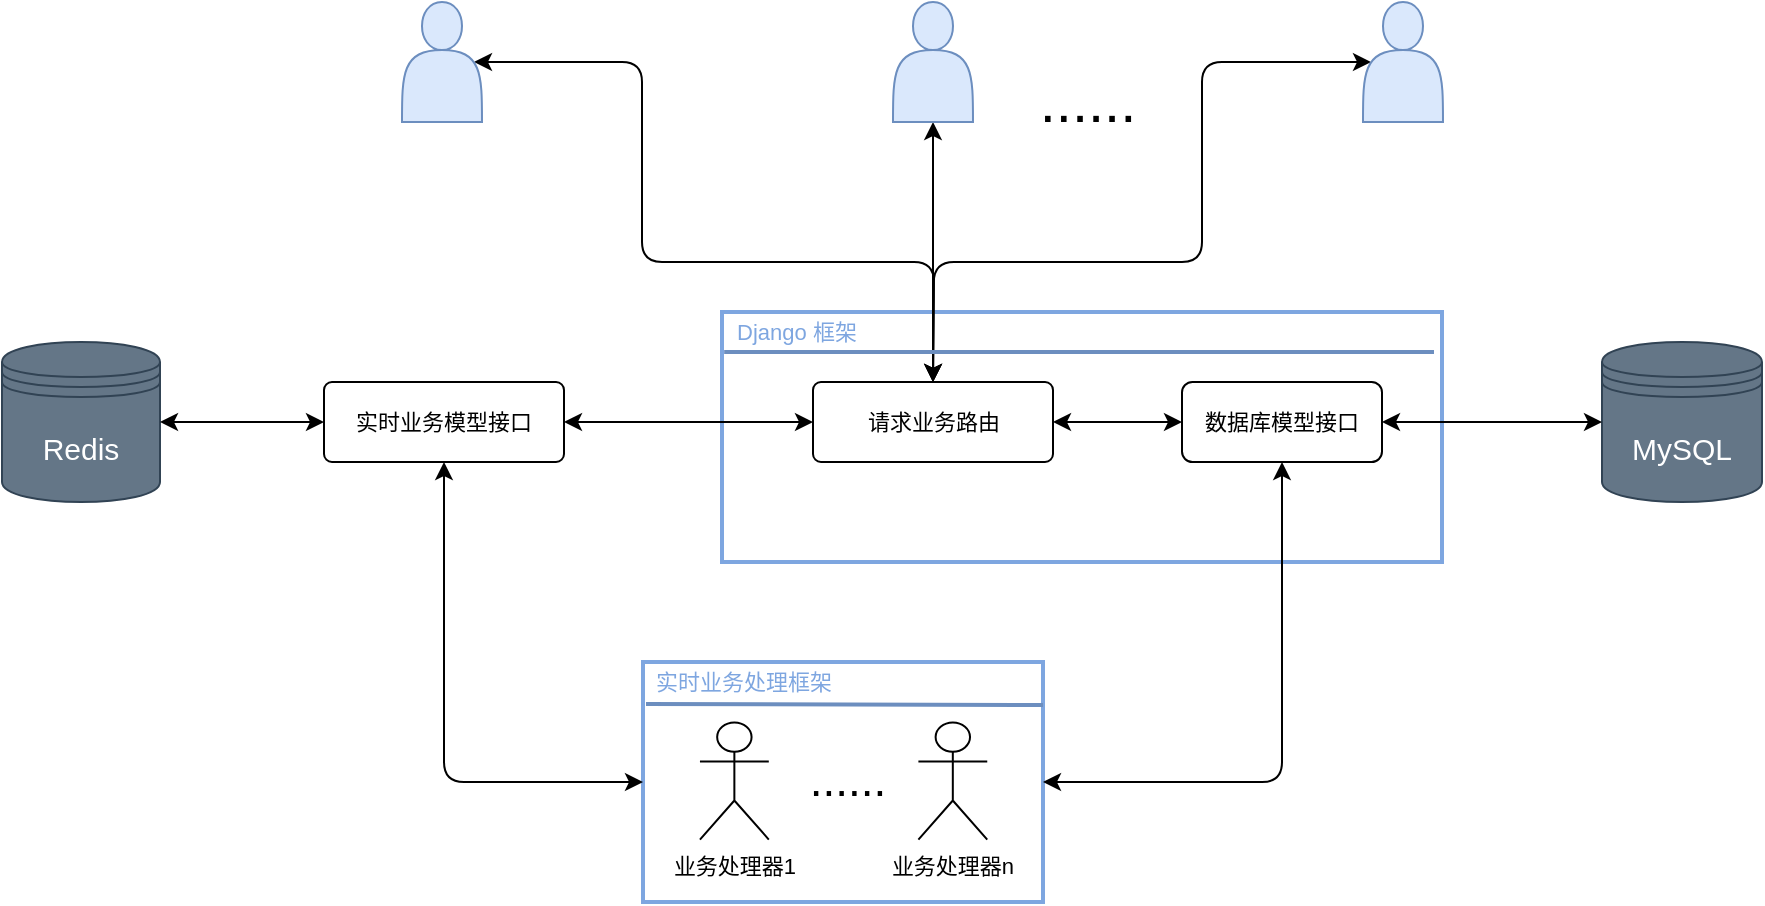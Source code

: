<mxfile version="11.2.1" type="github" pages="3"><diagram id="PU90rayw9M0Y2vhDtKq5" name="系统整体框架"><mxGraphModel dx="1186" dy="706" grid="1" gridSize="10" guides="1" tooltips="1" connect="1" arrows="1" fold="1" page="1" pageScale="1" pageWidth="1169" pageHeight="827" math="0" shadow="0"><root><mxCell id="0"/><mxCell id="1" parent="0"/><mxCell id="G12tujYlotifGyIPjRLb-15" value="" style="strokeWidth=2;whiteSpace=wrap;html=1;align=center;fontSize=15;strokeColor=#7EA6E0;" parent="1" vertex="1"><mxGeometry x="400" y="225" width="360" height="125" as="geometry"/></mxCell><mxCell id="G12tujYlotifGyIPjRLb-20" value="MySQL" style="shape=datastore;whiteSpace=wrap;html=1;fontSize=15;fillColor=#647687;strokeColor=#314354;fontColor=#ffffff;" parent="1" vertex="1"><mxGeometry x="840" y="240" width="80" height="80" as="geometry"/></mxCell><mxCell id="G12tujYlotifGyIPjRLb-21" value="Redis" style="shape=datastore;whiteSpace=wrap;html=1;fontSize=15;fillColor=#647687;strokeColor=#314354;fontColor=#ffffff;" parent="1" vertex="1"><mxGeometry x="40" y="240" width="79" height="80" as="geometry"/></mxCell><mxCell id="G12tujYlotifGyIPjRLb-28" value="实时业务模型接口" style="rounded=1;whiteSpace=wrap;html=1;fontSize=11;horizontal=1;arcSize=10;" parent="1" vertex="1"><mxGeometry x="201" y="260" width="120" height="40" as="geometry"/></mxCell><mxCell id="G12tujYlotifGyIPjRLb-46" value="" style="rounded=0;whiteSpace=wrap;html=1;fontSize=11;strokeColor=#7EA6E0;strokeWidth=2;" parent="1" vertex="1"><mxGeometry x="360.5" y="400" width="200" height="120" as="geometry"/></mxCell><mxCell id="G12tujYlotifGyIPjRLb-36" value="业务处理器1" style="shape=umlActor;verticalLabelPosition=bottom;labelBackgroundColor=#ffffff;verticalAlign=top;html=1;outlineConnect=0;fontSize=11;" parent="1" vertex="1"><mxGeometry x="388.974" y="430.232" width="34.425" height="58.537" as="geometry"/></mxCell><mxCell id="G12tujYlotifGyIPjRLb-41" value="业务处理器n" style="shape=umlActor;verticalLabelPosition=bottom;labelBackgroundColor=#ffffff;verticalAlign=top;html=1;outlineConnect=0;fontSize=11;" parent="1" vertex="1"><mxGeometry x="498.2" y="430.232" width="34.425" height="58.537" as="geometry"/></mxCell><mxCell id="G12tujYlotifGyIPjRLb-44" value="......" style="text;html=1;strokeColor=none;fillColor=none;align=center;verticalAlign=middle;whiteSpace=wrap;rounded=0;fontSize=23;" parent="1" vertex="1"><mxGeometry x="440.424" y="449.244" width="45.9" height="19.512" as="geometry"/></mxCell><mxCell id="G12tujYlotifGyIPjRLb-47" value="实时业务处理框架" style="text;html=1;strokeColor=none;fillColor=none;align=center;verticalAlign=middle;whiteSpace=wrap;rounded=0;fontSize=11;fontColor=#7EA6E0;" parent="1" vertex="1"><mxGeometry x="362" y="400" width="98" height="20" as="geometry"/></mxCell><mxCell id="G12tujYlotifGyIPjRLb-48" value="" style="endArrow=none;html=1;fontSize=11;entryX=1;entryY=0.179;entryDx=0;entryDy=0;entryPerimeter=0;fillColor=#dae8fc;strokeColor=#6c8ebf;strokeWidth=2;" parent="1" target="G12tujYlotifGyIPjRLb-46" edge="1"><mxGeometry width="50" height="50" relative="1" as="geometry"><mxPoint x="362" y="421" as="sourcePoint"/><mxPoint x="370.975" y="536.085" as="targetPoint"/></mxGeometry></mxCell><mxCell id="G12tujYlotifGyIPjRLb-71" value="数据库模型接口" style="rounded=1;whiteSpace=wrap;html=1;fontSize=11;horizontal=1;arcSize=13;" parent="1" vertex="1"><mxGeometry x="630" y="260" width="100" height="40" as="geometry"/></mxCell><mxCell id="G12tujYlotifGyIPjRLb-73" value="" style="endArrow=classic;startArrow=classic;html=1;fontSize=11;entryX=0.5;entryY=1;entryDx=0;entryDy=0;exitX=0;exitY=0.5;exitDx=0;exitDy=0;" parent="1" source="G12tujYlotifGyIPjRLb-46" target="G12tujYlotifGyIPjRLb-28" edge="1"><mxGeometry width="50" height="50" relative="1" as="geometry"><mxPoint x="346" y="560" as="sourcePoint"/><mxPoint x="276" y="860" as="targetPoint"/><Array as="points"><mxPoint x="261" y="460"/></Array></mxGeometry></mxCell><mxCell id="G12tujYlotifGyIPjRLb-75" value="" style="endArrow=classic;startArrow=classic;html=1;fontSize=11;entryX=1;entryY=0.5;entryDx=0;entryDy=0;exitX=0;exitY=0.5;exitDx=0;exitDy=0;" parent="1" source="G12tujYlotifGyIPjRLb-20" target="G12tujYlotifGyIPjRLb-71" edge="1"><mxGeometry width="50" height="50" relative="1" as="geometry"><mxPoint x="226" y="830" as="sourcePoint"/><mxPoint x="276" y="780" as="targetPoint"/><Array as="points"/></mxGeometry></mxCell><mxCell id="G12tujYlotifGyIPjRLb-78" value="" style="endArrow=classic;startArrow=classic;html=1;fontSize=11;entryX=0.5;entryY=1;entryDx=0;entryDy=0;exitX=1;exitY=0.5;exitDx=0;exitDy=0;" parent="1" source="G12tujYlotifGyIPjRLb-46" target="G12tujYlotifGyIPjRLb-71" edge="1"><mxGeometry width="50" height="50" relative="1" as="geometry"><mxPoint x="226" y="749.5" as="sourcePoint"/><mxPoint x="656" y="619" as="targetPoint"/><Array as="points"><mxPoint x="680" y="460"/></Array></mxGeometry></mxCell><UserObject label="请求业务路由" link="data:page/id,amS7BKhr3TZ4eeclxXuZ" id="G12tujYlotifGyIPjRLb-83"><mxCell style="rounded=1;whiteSpace=wrap;html=1;fontSize=11;horizontal=1;arcSize=10;" parent="1" vertex="1"><mxGeometry x="445.5" y="260" width="120" height="40" as="geometry"/></mxCell></UserObject><mxCell id="G12tujYlotifGyIPjRLb-84" value="" style="endArrow=classic;startArrow=classic;html=1;fontSize=15;entryX=0;entryY=0.5;entryDx=0;entryDy=0;exitX=1;exitY=0.5;exitDx=0;exitDy=0;" parent="1" source="G12tujYlotifGyIPjRLb-28" target="G12tujYlotifGyIPjRLb-83" edge="1"><mxGeometry width="50" height="50" relative="1" as="geometry"><mxPoint x="226" y="750" as="sourcePoint"/><mxPoint x="276" y="700" as="targetPoint"/></mxGeometry></mxCell><mxCell id="G12tujYlotifGyIPjRLb-85" value="" style="endArrow=classic;startArrow=classic;html=1;fontSize=15;entryX=1;entryY=0.5;entryDx=0;entryDy=0;exitX=0;exitY=0.5;exitDx=0;exitDy=0;" parent="1" source="G12tujYlotifGyIPjRLb-71" target="G12tujYlotifGyIPjRLb-83" edge="1"><mxGeometry width="50" height="50" relative="1" as="geometry"><mxPoint x="226" y="750" as="sourcePoint"/><mxPoint x="276" y="700" as="targetPoint"/></mxGeometry></mxCell><mxCell id="G12tujYlotifGyIPjRLb-90" value="......" style="text;html=1;strokeColor=none;fillColor=none;align=center;verticalAlign=middle;whiteSpace=wrap;rounded=0;fontSize=29;" parent="1" vertex="1"><mxGeometry x="560.424" y="110.244" width="45.9" height="19.512" as="geometry"/></mxCell><mxCell id="G12tujYlotifGyIPjRLb-91" value="" style="endArrow=classic;startArrow=classic;html=1;fontSize=23;entryX=0.9;entryY=0.5;entryDx=0;entryDy=0;entryPerimeter=0;exitX=0.5;exitY=0;exitDx=0;exitDy=0;" parent="1" source="G12tujYlotifGyIPjRLb-83" target="QxqHOVrSdrHQwRYZxhW3-1" edge="1"><mxGeometry width="50" height="50" relative="1" as="geometry"><mxPoint x="226" y="750" as="sourcePoint"/><mxPoint x="314" y="100" as="targetPoint"/><Array as="points"><mxPoint x="506" y="200"/><mxPoint x="360" y="200"/><mxPoint x="360" y="100"/></Array></mxGeometry></mxCell><mxCell id="G12tujYlotifGyIPjRLb-92" value="" style="endArrow=classic;startArrow=classic;html=1;fontSize=23;entryX=0.5;entryY=0;entryDx=0;entryDy=0;exitX=0.5;exitY=1;exitDx=0;exitDy=0;" parent="1" source="QxqHOVrSdrHQwRYZxhW3-2" target="G12tujYlotifGyIPjRLb-83" edge="1"><mxGeometry width="50" height="50" relative="1" as="geometry"><mxPoint x="526" y="160" as="sourcePoint"/><mxPoint x="276" y="700" as="targetPoint"/></mxGeometry></mxCell><mxCell id="G12tujYlotifGyIPjRLb-93" value="" style="endArrow=classic;startArrow=classic;html=1;fontSize=23;entryX=0.5;entryY=0;entryDx=0;entryDy=0;exitX=0.1;exitY=0.5;exitDx=0;exitDy=0;exitPerimeter=0;" parent="1" source="QxqHOVrSdrHQwRYZxhW3-3" target="G12tujYlotifGyIPjRLb-83" edge="1"><mxGeometry width="50" height="50" relative="1" as="geometry"><mxPoint x="741" y="100" as="sourcePoint"/><mxPoint x="276" y="700" as="targetPoint"/><Array as="points"><mxPoint x="640" y="100"/><mxPoint x="640" y="200"/><mxPoint x="506" y="200"/></Array></mxGeometry></mxCell><mxCell id="QxqHOVrSdrHQwRYZxhW3-1" value="" style="shape=actor;whiteSpace=wrap;html=1;fontSize=23;fillColor=#dae8fc;strokeColor=#6c8ebf;" parent="1" vertex="1"><mxGeometry x="240" y="70" width="40" height="60" as="geometry"/></mxCell><mxCell id="QxqHOVrSdrHQwRYZxhW3-2" value="" style="shape=actor;whiteSpace=wrap;html=1;fontSize=23;fillColor=#dae8fc;strokeColor=#6c8ebf;" parent="1" vertex="1"><mxGeometry x="485.5" y="70" width="40" height="60" as="geometry"/></mxCell><mxCell id="QxqHOVrSdrHQwRYZxhW3-3" value="" style="shape=actor;whiteSpace=wrap;html=1;fontSize=23;fillColor=#dae8fc;strokeColor=#6c8ebf;" parent="1" vertex="1"><mxGeometry x="720.5" y="70" width="40" height="60" as="geometry"/></mxCell><mxCell id="QxqHOVrSdrHQwRYZxhW3-9" value="" style="endArrow=classic;startArrow=classic;html=1;fontSize=23;entryX=0;entryY=0.5;entryDx=0;entryDy=0;exitX=1;exitY=0.5;exitDx=0;exitDy=0;" parent="1" source="G12tujYlotifGyIPjRLb-21" target="G12tujYlotifGyIPjRLb-28" edge="1"><mxGeometry width="50" height="50" relative="1" as="geometry"><mxPoint x="40" y="590" as="sourcePoint"/><mxPoint x="90" y="540" as="targetPoint"/></mxGeometry></mxCell><mxCell id="QxqHOVrSdrHQwRYZxhW3-10" value="Django 框架" style="text;html=1;strokeColor=none;fillColor=none;align=center;verticalAlign=middle;whiteSpace=wrap;rounded=0;fontSize=11;fontColor=#7EA6E0;" parent="1" vertex="1"><mxGeometry x="400" y="225" width="75" height="20" as="geometry"/></mxCell><mxCell id="QxqHOVrSdrHQwRYZxhW3-11" value="" style="endArrow=none;html=1;fontSize=11;entryX=0.003;entryY=0.16;entryDx=0;entryDy=0;entryPerimeter=0;fillColor=#dae8fc;strokeColor=#6c8ebf;strokeWidth=2;" parent="1" target="G12tujYlotifGyIPjRLb-15" edge="1"><mxGeometry width="50" height="50" relative="1" as="geometry"><mxPoint x="756" y="245" as="sourcePoint"/><mxPoint x="410" y="246" as="targetPoint"/></mxGeometry></mxCell></root></mxGraphModel></diagram><diagram id="amS7BKhr3TZ4eeclxXuZ" name="请求业务路由"><mxGraphModel dx="1186" dy="706" grid="1" gridSize="10" guides="1" tooltips="1" connect="1" arrows="1" fold="1" page="1" pageScale="1" pageWidth="1169" pageHeight="1654" math="0" shadow="0"><root><mxCell id="z34vMo3_Z3C1OTVLvSAs-0"/><mxCell id="z34vMo3_Z3C1OTVLvSAs-1" parent="z34vMo3_Z3C1OTVLvSAs-0"/><mxCell id="re1Hp3qDHpt5mOUbwAUI-2" style="edgeStyle=orthogonalEdgeStyle;rounded=0;orthogonalLoop=1;jettySize=auto;html=1;exitX=0.5;exitY=1;exitDx=0;exitDy=0;exitPerimeter=0;entryX=0.5;entryY=0;entryDx=0;entryDy=0;entryPerimeter=0;strokeWidth=2;fontSize=11;fontColor=#000000;" parent="z34vMo3_Z3C1OTVLvSAs-1" source="re1Hp3qDHpt5mOUbwAUI-0" target="re1Hp3qDHpt5mOUbwAUI-1" edge="1"><mxGeometry relative="1" as="geometry"/></mxCell><mxCell id="re1Hp3qDHpt5mOUbwAUI-0" value="&lt;font color=&quot;#000000&quot;&gt;开始&lt;/font&gt;" style="strokeWidth=2;html=1;shape=mxgraph.flowchart.start_1;whiteSpace=wrap;fontSize=11;fontColor=#7EA6E0;" parent="z34vMo3_Z3C1OTVLvSAs-1" vertex="1"><mxGeometry x="80" y="40" width="120" height="40" as="geometry"/></mxCell><mxCell id="re1Hp3qDHpt5mOUbwAUI-5" style="edgeStyle=orthogonalEdgeStyle;rounded=0;orthogonalLoop=1;jettySize=auto;html=1;exitX=1;exitY=0.5;exitDx=0;exitDy=0;exitPerimeter=0;entryX=0.75;entryY=0;entryDx=0;entryDy=0;strokeWidth=2;fontSize=11;fontColor=#000000;" parent="z34vMo3_Z3C1OTVLvSAs-1" source="re1Hp3qDHpt5mOUbwAUI-1" target="re1Hp3qDHpt5mOUbwAUI-14" edge="1"><mxGeometry relative="1" as="geometry"><mxPoint x="320" y="160" as="targetPoint"/></mxGeometry></mxCell><mxCell id="re1Hp3qDHpt5mOUbwAUI-51" value="没有" style="text;html=1;resizable=0;points=[];align=center;verticalAlign=middle;labelBackgroundColor=#ffffff;fontSize=11;fontColor=#000000;" parent="re1Hp3qDHpt5mOUbwAUI-5" vertex="1" connectable="0"><mxGeometry x="-0.944" y="1" relative="1" as="geometry"><mxPoint as="offset"/></mxGeometry></mxCell><mxCell id="re1Hp3qDHpt5mOUbwAUI-8" value="" style="edgeStyle=orthogonalEdgeStyle;rounded=0;orthogonalLoop=1;jettySize=auto;html=1;strokeWidth=2;fontSize=11;fontColor=#000000;entryX=0.5;entryY=0;entryDx=0;entryDy=0;" parent="z34vMo3_Z3C1OTVLvSAs-1" source="re1Hp3qDHpt5mOUbwAUI-1" target="re1Hp3qDHpt5mOUbwAUI-10" edge="1"><mxGeometry relative="1" as="geometry"><mxPoint x="140" y="280" as="targetPoint"/></mxGeometry></mxCell><mxCell id="re1Hp3qDHpt5mOUbwAUI-9" value="有" style="text;html=1;resizable=0;points=[];align=center;verticalAlign=middle;labelBackgroundColor=#ffffff;fontSize=11;fontColor=#000000;" parent="re1Hp3qDHpt5mOUbwAUI-8" vertex="1" connectable="0"><mxGeometry x="-0.275" y="-2" relative="1" as="geometry"><mxPoint as="offset"/></mxGeometry></mxCell><mxCell id="re1Hp3qDHpt5mOUbwAUI-1" value="有登录会话号吗？" style="strokeWidth=2;html=1;shape=mxgraph.flowchart.decision;whiteSpace=wrap;fontSize=11;fontColor=#000000;" parent="z34vMo3_Z3C1OTVLvSAs-1" vertex="1"><mxGeometry x="80" y="120" width="120" height="80" as="geometry"/></mxCell><mxCell id="re1Hp3qDHpt5mOUbwAUI-19" style="edgeStyle=orthogonalEdgeStyle;rounded=0;orthogonalLoop=1;jettySize=auto;html=1;exitX=0.5;exitY=1;exitDx=0;exitDy=0;entryX=0.5;entryY=0;entryDx=0;entryDy=0;entryPerimeter=0;strokeWidth=2;fontSize=11;fontColor=#000000;" parent="z34vMo3_Z3C1OTVLvSAs-1" source="re1Hp3qDHpt5mOUbwAUI-10" target="re1Hp3qDHpt5mOUbwAUI-12" edge="1"><mxGeometry relative="1" as="geometry"/></mxCell><mxCell id="re1Hp3qDHpt5mOUbwAUI-10" value="根据会话号查询会话" style="rounded=0;whiteSpace=wrap;html=1;strokeColor=#000000;strokeWidth=2;fontSize=11;fontColor=#000000;" parent="z34vMo3_Z3C1OTVLvSAs-1" vertex="1"><mxGeometry x="80" y="280" width="120" height="40" as="geometry"/></mxCell><mxCell id="re1Hp3qDHpt5mOUbwAUI-20" style="edgeStyle=orthogonalEdgeStyle;rounded=0;orthogonalLoop=1;jettySize=auto;html=1;exitX=1;exitY=0.5;exitDx=0;exitDy=0;exitPerimeter=0;entryX=0.25;entryY=0;entryDx=0;entryDy=0;strokeWidth=2;fontSize=11;fontColor=#000000;" parent="z34vMo3_Z3C1OTVLvSAs-1" source="re1Hp3qDHpt5mOUbwAUI-12" target="re1Hp3qDHpt5mOUbwAUI-14" edge="1"><mxGeometry relative="1" as="geometry"/></mxCell><mxCell id="re1Hp3qDHpt5mOUbwAUI-21" value="没有" style="text;html=1;resizable=0;points=[];align=center;verticalAlign=middle;labelBackgroundColor=#ffffff;fontSize=11;fontColor=#000000;" parent="re1Hp3qDHpt5mOUbwAUI-20" vertex="1" connectable="0"><mxGeometry x="-0.605" y="2" relative="1" as="geometry"><mxPoint x="-51" y="2" as="offset"/></mxGeometry></mxCell><mxCell id="re1Hp3qDHpt5mOUbwAUI-32" value="" style="edgeStyle=orthogonalEdgeStyle;rounded=0;orthogonalLoop=1;jettySize=auto;html=1;strokeWidth=2;fontSize=11;fontColor=#000000;" parent="z34vMo3_Z3C1OTVLvSAs-1" source="re1Hp3qDHpt5mOUbwAUI-12" target="re1Hp3qDHpt5mOUbwAUI-31" edge="1"><mxGeometry relative="1" as="geometry"/></mxCell><mxCell id="re1Hp3qDHpt5mOUbwAUI-33" value="查到了" style="text;html=1;resizable=0;points=[];align=center;verticalAlign=middle;labelBackgroundColor=#ffffff;fontSize=11;fontColor=#000000;" parent="re1Hp3qDHpt5mOUbwAUI-32" vertex="1" connectable="0"><mxGeometry x="-0.25" y="-2" relative="1" as="geometry"><mxPoint as="offset"/></mxGeometry></mxCell><mxCell id="re1Hp3qDHpt5mOUbwAUI-12" value="查询到会话了吗？" style="strokeWidth=2;html=1;shape=mxgraph.flowchart.decision;whiteSpace=wrap;fontSize=11;fontColor=#000000;" parent="z34vMo3_Z3C1OTVLvSAs-1" vertex="1"><mxGeometry x="80" y="360" width="120" height="80" as="geometry"/></mxCell><mxCell id="re1Hp3qDHpt5mOUbwAUI-35" value="" style="edgeStyle=orthogonalEdgeStyle;rounded=0;orthogonalLoop=1;jettySize=auto;html=1;strokeWidth=2;fontSize=11;fontColor=#000000;" parent="z34vMo3_Z3C1OTVLvSAs-1" source="re1Hp3qDHpt5mOUbwAUI-31" target="re1Hp3qDHpt5mOUbwAUI-14" edge="1"><mxGeometry relative="1" as="geometry"><mxPoint x="280" y="560" as="targetPoint"/></mxGeometry></mxCell><mxCell id="re1Hp3qDHpt5mOUbwAUI-36" value="没有" style="text;html=1;resizable=0;points=[];align=center;verticalAlign=middle;labelBackgroundColor=#ffffff;fontSize=11;fontColor=#000000;" parent="re1Hp3qDHpt5mOUbwAUI-35" vertex="1" connectable="0"><mxGeometry x="-0.811" y="1" relative="1" as="geometry"><mxPoint as="offset"/></mxGeometry></mxCell><mxCell id="re1Hp3qDHpt5mOUbwAUI-37" style="edgeStyle=orthogonalEdgeStyle;rounded=0;orthogonalLoop=1;jettySize=auto;html=1;exitX=0.5;exitY=1;exitDx=0;exitDy=0;exitPerimeter=0;entryX=0.5;entryY=0;entryDx=0;entryDy=0;entryPerimeter=0;strokeWidth=2;fontSize=11;fontColor=#000000;" parent="z34vMo3_Z3C1OTVLvSAs-1" source="re1Hp3qDHpt5mOUbwAUI-31" target="re1Hp3qDHpt5mOUbwAUI-22" edge="1"><mxGeometry relative="1" as="geometry"/></mxCell><mxCell id="re1Hp3qDHpt5mOUbwAUI-38" value="已经成功登录了" style="text;html=1;resizable=0;points=[];align=center;verticalAlign=middle;labelBackgroundColor=#ffffff;fontSize=11;fontColor=#000000;" parent="re1Hp3qDHpt5mOUbwAUI-37" vertex="1" connectable="0"><mxGeometry x="-0.2" relative="1" as="geometry"><mxPoint as="offset"/></mxGeometry></mxCell><mxCell id="re1Hp3qDHpt5mOUbwAUI-31" value="会话成功登录了吗？" style="strokeWidth=2;html=1;shape=mxgraph.flowchart.decision;whiteSpace=wrap;fontSize=11;fontColor=#000000;" parent="z34vMo3_Z3C1OTVLvSAs-1" vertex="1"><mxGeometry x="80" y="520" width="120" height="80" as="geometry"/></mxCell><mxCell id="re1Hp3qDHpt5mOUbwAUI-25" style="edgeStyle=orthogonalEdgeStyle;rounded=0;orthogonalLoop=1;jettySize=auto;html=1;exitX=1;exitY=0.5;exitDx=0;exitDy=0;exitPerimeter=0;strokeWidth=2;fontSize=11;fontColor=#000000;entryX=0;entryY=0.5;entryDx=0;entryDy=0;" parent="z34vMo3_Z3C1OTVLvSAs-1" source="re1Hp3qDHpt5mOUbwAUI-22" target="re1Hp3qDHpt5mOUbwAUI-28" edge="1"><mxGeometry relative="1" as="geometry"/></mxCell><mxCell id="re1Hp3qDHpt5mOUbwAUI-27" value="登录会话已经过期" style="text;html=1;resizable=0;points=[];align=center;verticalAlign=middle;labelBackgroundColor=#ffffff;fontSize=11;fontColor=#000000;" parent="re1Hp3qDHpt5mOUbwAUI-25" vertex="1" connectable="0"><mxGeometry x="-0.807" y="3" relative="1" as="geometry"><mxPoint x="41" y="3" as="offset"/></mxGeometry></mxCell><mxCell id="re1Hp3qDHpt5mOUbwAUI-42" value="" style="edgeStyle=orthogonalEdgeStyle;rounded=0;orthogonalLoop=1;jettySize=auto;html=1;strokeWidth=2;fontSize=11;fontColor=#000000;entryX=0.5;entryY=0;entryDx=0;entryDy=0;" parent="z34vMo3_Z3C1OTVLvSAs-1" source="re1Hp3qDHpt5mOUbwAUI-22" target="re1Hp3qDHpt5mOUbwAUI-43" edge="1"><mxGeometry relative="1" as="geometry"><mxPoint x="140" y="840" as="targetPoint"/></mxGeometry></mxCell><mxCell id="re1Hp3qDHpt5mOUbwAUI-44" value="没有过期" style="text;html=1;resizable=0;points=[];align=center;verticalAlign=middle;labelBackgroundColor=#ffffff;fontSize=11;fontColor=#000000;" parent="re1Hp3qDHpt5mOUbwAUI-42" vertex="1" connectable="0"><mxGeometry x="-0.55" y="-1" relative="1" as="geometry"><mxPoint as="offset"/></mxGeometry></mxCell><mxCell id="re1Hp3qDHpt5mOUbwAUI-22" value="登录过期了吗？" style="strokeWidth=2;html=1;shape=mxgraph.flowchart.decision;whiteSpace=wrap;fontSize=11;fontColor=#000000;" parent="z34vMo3_Z3C1OTVLvSAs-1" vertex="1"><mxGeometry x="80" y="680" width="120" height="80" as="geometry"/></mxCell><mxCell id="re1Hp3qDHpt5mOUbwAUI-16" value="" style="edgeStyle=orthogonalEdgeStyle;rounded=0;orthogonalLoop=1;jettySize=auto;html=1;strokeWidth=2;fontSize=11;fontColor=#000000;exitX=1;exitY=0.5;exitDx=0;exitDy=0;entryX=0;entryY=0.5;entryDx=0;entryDy=0;" parent="z34vMo3_Z3C1OTVLvSAs-1" source="re1Hp3qDHpt5mOUbwAUI-14" target="re1Hp3qDHpt5mOUbwAUI-15" edge="1"><mxGeometry relative="1" as="geometry"/></mxCell><mxCell id="re1Hp3qDHpt5mOUbwAUI-14" value="1. 生成新的会话号&lt;br&gt;2. 将会话号加入cookie&lt;br&gt;3. 暂存请求路径" style="rounded=1;whiteSpace=wrap;html=1;absoluteArcSize=1;arcSize=14;strokeWidth=2;fontSize=11;fontColor=#000000;align=left;" parent="z34vMo3_Z3C1OTVLvSAs-1" vertex="1"><mxGeometry x="400" y="520" width="160" height="80" as="geometry"/></mxCell><mxCell id="re1Hp3qDHpt5mOUbwAUI-18" style="edgeStyle=orthogonalEdgeStyle;rounded=0;orthogonalLoop=1;jettySize=auto;html=1;exitX=1;exitY=0.5;exitDx=0;exitDy=0;entryX=0.89;entryY=0.11;entryDx=0;entryDy=0;entryPerimeter=0;strokeWidth=2;fontSize=11;fontColor=#000000;" parent="z34vMo3_Z3C1OTVLvSAs-1" source="re1Hp3qDHpt5mOUbwAUI-15" target="re1Hp3qDHpt5mOUbwAUI-30" edge="1"><mxGeometry relative="1" as="geometry"><mxPoint x="760" y="160" as="targetPoint"/></mxGeometry></mxCell><mxCell id="re1Hp3qDHpt5mOUbwAUI-15" value="重定位至登录页面" style="rounded=1;whiteSpace=wrap;html=1;absoluteArcSize=1;arcSize=14;strokeWidth=2;fontSize=11;fontColor=#000000;" parent="z34vMo3_Z3C1OTVLvSAs-1" vertex="1"><mxGeometry x="640" y="520" width="120" height="80" as="geometry"/></mxCell><mxCell id="re1Hp3qDHpt5mOUbwAUI-28" value="重定位至登录过期通知页面" style="rounded=1;whiteSpace=wrap;html=1;absoluteArcSize=1;arcSize=14;strokeWidth=2;fontSize=11;fontColor=#000000;" parent="z34vMo3_Z3C1OTVLvSAs-1" vertex="1"><mxGeometry x="400" y="680" width="200" height="80" as="geometry"/></mxCell><mxCell id="re1Hp3qDHpt5mOUbwAUI-29" style="edgeStyle=orthogonalEdgeStyle;rounded=0;orthogonalLoop=1;jettySize=auto;html=1;exitX=1;exitY=0.5;exitDx=0;exitDy=0;entryX=0.5;entryY=0;entryDx=0;entryDy=0;entryPerimeter=0;strokeWidth=2;fontSize=11;fontColor=#000000;" parent="z34vMo3_Z3C1OTVLvSAs-1" source="re1Hp3qDHpt5mOUbwAUI-28" target="re1Hp3qDHpt5mOUbwAUI-30" edge="1"><mxGeometry relative="1" as="geometry"><mxPoint x="560" y="720" as="sourcePoint"/></mxGeometry></mxCell><mxCell id="re1Hp3qDHpt5mOUbwAUI-30" value="结束" style="strokeWidth=2;html=1;shape=mxgraph.flowchart.terminator;whiteSpace=wrap;fontSize=11;fontColor=#000000;align=center;" parent="z34vMo3_Z3C1OTVLvSAs-1" vertex="1"><mxGeometry x="700" y="1080" width="140" height="80" as="geometry"/></mxCell><mxCell id="re1Hp3qDHpt5mOUbwAUI-46" style="edgeStyle=orthogonalEdgeStyle;rounded=0;orthogonalLoop=1;jettySize=auto;html=1;exitX=0.5;exitY=1;exitDx=0;exitDy=0;entryX=0.5;entryY=0;entryDx=0;entryDy=0;entryPerimeter=0;strokeWidth=2;fontSize=11;fontColor=#000000;" parent="z34vMo3_Z3C1OTVLvSAs-1" source="re1Hp3qDHpt5mOUbwAUI-43" target="re1Hp3qDHpt5mOUbwAUI-45" edge="1"><mxGeometry relative="1" as="geometry"/></mxCell><mxCell id="re1Hp3qDHpt5mOUbwAUI-43" value="获取访问控制策略" style="rounded=1;whiteSpace=wrap;html=1;absoluteArcSize=1;arcSize=14;strokeWidth=2;fontSize=11;fontColor=#000000;align=center;" parent="z34vMo3_Z3C1OTVLvSAs-1" vertex="1"><mxGeometry x="80" y="840" width="120" height="40" as="geometry"/></mxCell><mxCell id="re1Hp3qDHpt5mOUbwAUI-48" style="edgeStyle=orthogonalEdgeStyle;rounded=0;orthogonalLoop=1;jettySize=auto;html=1;exitX=1;exitY=0.5;exitDx=0;exitDy=0;exitPerimeter=0;entryX=0;entryY=0.5;entryDx=0;entryDy=0;strokeWidth=2;fontSize=11;fontColor=#000000;" parent="z34vMo3_Z3C1OTVLvSAs-1" source="re1Hp3qDHpt5mOUbwAUI-45" target="re1Hp3qDHpt5mOUbwAUI-47" edge="1"><mxGeometry relative="1" as="geometry"/></mxCell><mxCell id="re1Hp3qDHpt5mOUbwAUI-49" value="不允许访问" style="text;html=1;resizable=0;points=[];align=center;verticalAlign=middle;labelBackgroundColor=#ffffff;fontSize=11;fontColor=#000000;" parent="re1Hp3qDHpt5mOUbwAUI-48" vertex="1" connectable="0"><mxGeometry x="-0.72" y="-1" relative="1" as="geometry"><mxPoint x="12" y="-1" as="offset"/></mxGeometry></mxCell><mxCell id="re1Hp3qDHpt5mOUbwAUI-53" value="" style="edgeStyle=orthogonalEdgeStyle;rounded=0;orthogonalLoop=1;jettySize=auto;html=1;strokeWidth=2;fontSize=11;fontColor=#000000;entryX=0.5;entryY=0;entryDx=0;entryDy=0;" parent="z34vMo3_Z3C1OTVLvSAs-1" source="re1Hp3qDHpt5mOUbwAUI-45" edge="1"><mxGeometry relative="1" as="geometry"><mxPoint x="140" y="1080" as="targetPoint"/></mxGeometry></mxCell><mxCell id="re1Hp3qDHpt5mOUbwAUI-54" value="允许访问" style="text;html=1;resizable=0;points=[];align=center;verticalAlign=middle;labelBackgroundColor=#ffffff;fontSize=11;fontColor=#000000;" parent="re1Hp3qDHpt5mOUbwAUI-53" vertex="1" connectable="0"><mxGeometry x="-0.45" y="1" relative="1" as="geometry"><mxPoint as="offset"/></mxGeometry></mxCell><mxCell id="re1Hp3qDHpt5mOUbwAUI-45" value="策略允许访问吗？" style="strokeWidth=2;html=1;shape=mxgraph.flowchart.decision;whiteSpace=wrap;fontSize=11;fontColor=#000000;align=center;" parent="z34vMo3_Z3C1OTVLvSAs-1" vertex="1"><mxGeometry x="80" y="920" width="120" height="80" as="geometry"/></mxCell><mxCell id="re1Hp3qDHpt5mOUbwAUI-50" style="edgeStyle=orthogonalEdgeStyle;rounded=0;orthogonalLoop=1;jettySize=auto;html=1;exitX=1;exitY=0.5;exitDx=0;exitDy=0;entryX=0.11;entryY=0.11;entryDx=0;entryDy=0;entryPerimeter=0;strokeWidth=2;fontSize=11;fontColor=#000000;" parent="z34vMo3_Z3C1OTVLvSAs-1" source="re1Hp3qDHpt5mOUbwAUI-47" target="re1Hp3qDHpt5mOUbwAUI-30" edge="1"><mxGeometry relative="1" as="geometry"/></mxCell><mxCell id="re1Hp3qDHpt5mOUbwAUI-47" value="重定位至禁止登录通知页面" style="rounded=1;whiteSpace=wrap;html=1;absoluteArcSize=1;arcSize=14;strokeWidth=2;fontSize=11;fontColor=#000000;" parent="z34vMo3_Z3C1OTVLvSAs-1" vertex="1"><mxGeometry x="400" y="920" width="200" height="80" as="geometry"/></mxCell><mxCell id="re1Hp3qDHpt5mOUbwAUI-56" style="edgeStyle=orthogonalEdgeStyle;rounded=0;orthogonalLoop=1;jettySize=auto;html=1;exitX=1;exitY=0.5;exitDx=0;exitDy=0;entryX=0;entryY=0.5;entryDx=0;entryDy=0;entryPerimeter=0;strokeWidth=2;fontSize=11;fontColor=#000000;" parent="z34vMo3_Z3C1OTVLvSAs-1" target="re1Hp3qDHpt5mOUbwAUI-30" edge="1"><mxGeometry relative="1" as="geometry"><mxPoint x="200" y="1120" as="sourcePoint"/></mxGeometry></mxCell><mxCell id="re1Hp3qDHpt5mOUbwAUI-57" value="" style="verticalLabelPosition=bottom;verticalAlign=top;html=1;strokeWidth=2;shape=process;whiteSpace=wrap;rounded=1;size=0.14;arcSize=6;fontSize=11;fontColor=#000000;align=center;" parent="z34vMo3_Z3C1OTVLvSAs-1" vertex="1"><mxGeometry x="80" y="1080" width="120" height="80" as="geometry"/></mxCell><mxCell id="re1Hp3qDHpt5mOUbwAUI-58" value="渲染请求的业务" style="text;html=1;strokeColor=none;fillColor=none;align=center;verticalAlign=middle;whiteSpace=wrap;rounded=0;fontSize=11;fontColor=#000000;" parent="z34vMo3_Z3C1OTVLvSAs-1" vertex="1"><mxGeometry x="90" y="1110" width="100" height="20" as="geometry"/></mxCell></root></mxGraphModel></diagram><diagram id="2klgTYl6TBLf7W5aqxT9" name="第 3 页"><mxGraphModel dx="1092" dy="706" grid="1" gridSize="10" guides="1" tooltips="1" connect="1" arrows="1" fold="1" page="1" pageScale="1" pageWidth="827" pageHeight="583" math="0" shadow="0"><root><mxCell id="U4vtRnRP35UhcEa5uRiu-0"/><mxCell id="U4vtRnRP35UhcEa5uRiu-1" parent="U4vtRnRP35UhcEa5uRiu-0"/><mxCell id="U4vtRnRP35UhcEa5uRiu-6" value="" style="verticalLabelPosition=bottom;verticalAlign=top;html=1;shape=mxgraph.basic.partConcEllipse;startAngle=0.75;endAngle=0.5;arcWidth=0.25;fillColor=#10739E;strokeColor=none;shadow=0;" vertex="1" parent="U4vtRnRP35UhcEa5uRiu-1"><mxGeometry x="240" y="100" width="120" height="120" as="geometry"/></mxCell><mxCell id="U4vtRnRP35UhcEa5uRiu-7" value="" style="verticalLabelPosition=bottom;verticalAlign=top;html=1;shape=mxgraph.basic.partConcEllipse;startAngle=0.25;endAngle=0;arcWidth=0.25;fillColor=#F2931E;strokeColor=none;shadow=0;" vertex="1" parent="U4vtRnRP35UhcEa5uRiu-1"><mxGeometry x="240" y="205" width="120" height="120" as="geometry"/></mxCell><mxCell id="U4vtRnRP35UhcEa5uRiu-8" value="" style="verticalLabelPosition=bottom;verticalAlign=top;html=1;shape=mxgraph.basic.partConcEllipse;startAngle=0.75;endAngle=0.5;arcWidth=0.25;fillColor=#AE4132;strokeColor=none;shadow=0;" vertex="1" parent="U4vtRnRP35UhcEa5uRiu-1"><mxGeometry x="345" y="205" width="120" height="120" as="geometry"/></mxCell><mxCell id="U4vtRnRP35UhcEa5uRiu-9" value="" style="verticalLabelPosition=bottom;verticalAlign=top;html=1;shape=mxgraph.basic.partConcEllipse;startAngle=0.25;endAngle=0;arcWidth=0.25;fillColor=#23445D;strokeColor=none;shadow=0;" vertex="1" parent="U4vtRnRP35UhcEa5uRiu-1"><mxGeometry x="345" y="310" width="120" height="120" as="geometry"/></mxCell><mxCell id="U4vtRnRP35UhcEa5uRiu-10" value="" style="verticalLabelPosition=bottom;verticalAlign=top;html=1;shape=mxgraph.basic.partConcEllipse;startAngle=0.75;endAngle=0.5;arcWidth=0.25;fillColor=#12AAB5;strokeColor=none;shadow=0;" vertex="1" parent="U4vtRnRP35UhcEa5uRiu-1"><mxGeometry x="450" y="310" width="120" height="120" as="geometry"/></mxCell><mxCell id="U4vtRnRP35UhcEa5uRiu-11" value="1" style="shape=ellipse;strokeWidth=6;fillColor=#ffffff;strokeColor=#10739E;fontSize=15;html=1;fontStyle=1;fontColor=#10739E;shadow=1;" vertex="1" parent="U4vtRnRP35UhcEa5uRiu-1"><mxGeometry x="275" y="135" width="50" height="50" as="geometry"/></mxCell><mxCell id="U4vtRnRP35UhcEa5uRiu-12" value="2" style="shape=ellipse;strokeWidth=6;fillColor=#ffffff;strokeColor=#F2931E;fontSize=15;html=1;fontStyle=1;fontColor=#F2931E;shadow=1;" vertex="1" parent="U4vtRnRP35UhcEa5uRiu-1"><mxGeometry x="275" y="240" width="50" height="50" as="geometry"/></mxCell><mxCell id="U4vtRnRP35UhcEa5uRiu-13" value="3" style="shape=ellipse;strokeWidth=6;fillColor=#ffffff;strokeColor=#AE4132;fontSize=15;html=1;fontStyle=1;fontColor=#AE4132;shadow=1;" vertex="1" parent="U4vtRnRP35UhcEa5uRiu-1"><mxGeometry x="380" y="240" width="50" height="50" as="geometry"/></mxCell><mxCell id="U4vtRnRP35UhcEa5uRiu-14" value="4" style="shape=ellipse;strokeWidth=6;fillColor=#ffffff;strokeColor=#23445D;fontSize=15;html=1;fontStyle=1;fontColor=#23445D;shadow=1;" vertex="1" parent="U4vtRnRP35UhcEa5uRiu-1"><mxGeometry x="380" y="345" width="50" height="50" as="geometry"/></mxCell><mxCell id="U4vtRnRP35UhcEa5uRiu-15" value="5" style="shape=ellipse;strokeWidth=6;fillColor=#ffffff;strokeColor=#12AAB5;fontSize=15;html=1;fontStyle=1;fontColor=#12AAB5;shadow=1;" vertex="1" parent="U4vtRnRP35UhcEa5uRiu-1"><mxGeometry x="485" y="345" width="50" height="50" as="geometry"/></mxCell><mxCell id="U4vtRnRP35UhcEa5uRiu-16" value="&lt;font style=&quot;font-size: 10px&quot;&gt;&lt;font style=&quot;font-size: 12px&quot; color=&quot;#10739E&quot;&gt;&lt;b&gt;集中监视控制&lt;/b&gt;&lt;/font&gt;&lt;br&gt;&lt;br&gt;&lt;span&gt;对储能系统进行集中的数据采集和控制，做到数据的集中存储、设备的集中控制，为能量管理提供数据支持和管理依据。&lt;/span&gt;&lt;br&gt;&lt;/font&gt;" style="rounded=1;strokeColor=none;fillColor=#EEEEEE;align=center;arcSize=12;verticalAlign=top;whiteSpace=wrap;html=1;fontSize=12;spacing=3;shadow=0;" vertex="1" parent="U4vtRnRP35UhcEa5uRiu-1"><mxGeometry x="370" y="100" width="230" height="90" as="geometry"/></mxCell><mxCell id="U4vtRnRP35UhcEa5uRiu-17" value="&lt;font style=&quot;font-size: 10px&quot;&gt;&lt;font style=&quot;font-size: 12px&quot; color=&quot;#F2931E&quot;&gt;&lt;b&gt;云平台配合&lt;/b&gt;&lt;/font&gt;&lt;br&gt;&lt;br&gt;&lt;span&gt;支持运维云平台进行能量调度，以分布式能量节点的身份并入能源互联网。&lt;/span&gt;&lt;br&gt;&lt;/font&gt;" style="rounded=1;strokeColor=none;fillColor=#EEEEEE;align=center;arcSize=12;verticalAlign=top;whiteSpace=wrap;html=1;fontSize=12;spacing=3;shadow=0;" vertex="1" parent="U4vtRnRP35UhcEa5uRiu-1"><mxGeometry x="20" y="215" width="210" height="74" as="geometry"/></mxCell><mxCell id="U4vtRnRP35UhcEa5uRiu-18" value="&lt;font style=&quot;font-size: 10px&quot;&gt;&lt;font style=&quot;font-size: 12px&quot; color=&quot;#AE4132&quot;&gt;&lt;b&gt;能量管理主控&lt;/b&gt;&lt;/font&gt;&lt;br&gt;&lt;br&gt;&lt;span&gt;在多储能单元系统中扮演能量管理的主控角色。从系统层面对能量管理调度作出统筹安排，计算最优控制方案。&lt;/span&gt;&lt;br&gt;&lt;/font&gt;" style="rounded=1;strokeColor=none;fillColor=#EEEEEE;align=center;arcSize=12;verticalAlign=top;whiteSpace=wrap;html=1;fontSize=12;spacing=3;shadow=0;" vertex="1" parent="U4vtRnRP35UhcEa5uRiu-1"><mxGeometry x="475" y="215" width="225" height="85" as="geometry"/></mxCell><mxCell id="U4vtRnRP35UhcEa5uRiu-19" value="&lt;font&gt;&lt;font color=&quot;#23445d&quot;&gt;&lt;b&gt;AGC响应&lt;/b&gt;&lt;/font&gt;&lt;br&gt;&lt;br&gt;&lt;span&gt;针对并网场景，支持&lt;span lang=&quot;EN-US&quot;&gt;AGC&lt;/span&gt;调度及时应答系统可用输入输出能量&lt;/span&gt;&lt;br&gt;&lt;/font&gt;" style="rounded=1;strokeColor=none;fillColor=#EEEEEE;align=center;arcSize=12;verticalAlign=top;whiteSpace=wrap;html=1;fontSize=12;spacing=3;shadow=0;" vertex="1" parent="U4vtRnRP35UhcEa5uRiu-1"><mxGeometry x="155" y="355" width="180" height="75" as="geometry"/></mxCell><mxCell id="U4vtRnRP35UhcEa5uRiu-20" value="&lt;font style=&quot;font-size: 10px&quot;&gt;&lt;font style=&quot;font-size: 12px&quot; color=&quot;#12AAB5&quot;&gt;&lt;b&gt;冗余管理&lt;/b&gt;&lt;/font&gt;&lt;br&gt;&lt;br&gt;&lt;span&gt;为确保系统的高可用性，能量管理主控对发生异常的从属能量管理单元进行冗余热备份。&lt;/span&gt;&lt;br&gt;&lt;/font&gt;" style="rounded=1;strokeColor=none;fillColor=#EEEEEE;align=center;arcSize=12;verticalAlign=top;whiteSpace=wrap;html=1;fontSize=12;spacing=3;shadow=0;" vertex="1" parent="U4vtRnRP35UhcEa5uRiu-1"><mxGeometry x="580" y="335" width="200" height="85" as="geometry"/></mxCell></root></mxGraphModel></diagram></mxfile>
